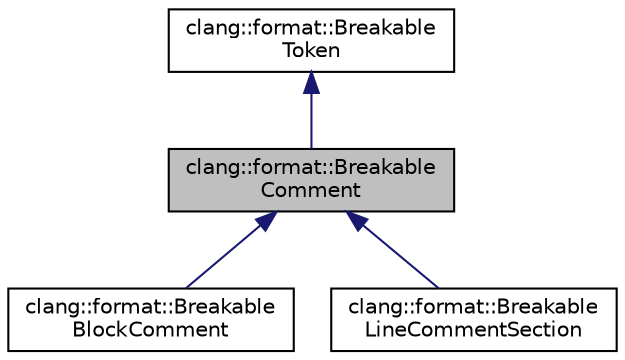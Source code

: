 digraph "clang::format::BreakableComment"
{
 // LATEX_PDF_SIZE
  bgcolor="transparent";
  edge [fontname="Helvetica",fontsize="10",labelfontname="Helvetica",labelfontsize="10"];
  node [fontname="Helvetica",fontsize="10",shape=record];
  Node1 [label="clang::format::Breakable\lComment",height=0.2,width=0.4,color="black", fillcolor="grey75", style="filled", fontcolor="black",tooltip=" "];
  Node2 -> Node1 [dir="back",color="midnightblue",fontsize="10",style="solid",fontname="Helvetica"];
  Node2 [label="clang::format::Breakable\lToken",height=0.2,width=0.4,color="black",URL="$classclang_1_1format_1_1BreakableToken.html",tooltip="Base class for tokens / ranges of tokens that can allow breaking within the tokens - for example,..."];
  Node1 -> Node3 [dir="back",color="midnightblue",fontsize="10",style="solid",fontname="Helvetica"];
  Node3 [label="clang::format::Breakable\lBlockComment",height=0.2,width=0.4,color="black",URL="$classclang_1_1format_1_1BreakableBlockComment.html",tooltip=" "];
  Node1 -> Node4 [dir="back",color="midnightblue",fontsize="10",style="solid",fontname="Helvetica"];
  Node4 [label="clang::format::Breakable\lLineCommentSection",height=0.2,width=0.4,color="black",URL="$classclang_1_1format_1_1BreakableLineCommentSection.html",tooltip=" "];
}
